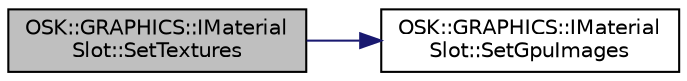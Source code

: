 digraph "OSK::GRAPHICS::IMaterialSlot::SetTextures"
{
 // LATEX_PDF_SIZE
  edge [fontname="Helvetica",fontsize="10",labelfontname="Helvetica",labelfontsize="10"];
  node [fontname="Helvetica",fontsize="10",shape=record];
  rankdir="LR";
  Node1 [label="OSK::GRAPHICS::IMaterial\lSlot::SetTextures",height=0.2,width=0.4,color="black", fillcolor="grey75", style="filled", fontcolor="black",tooltip="Establece las texturas que serán asignadas al binding con el nombre dado. Puede usarse esta función p..."];
  Node1 -> Node2 [color="midnightblue",fontsize="10",style="solid",fontname="Helvetica"];
  Node2 [label="OSK::GRAPHICS::IMaterial\lSlot::SetGpuImages",height=0.2,width=0.4,color="black", fillcolor="white", style="filled",URL="$class_o_s_k_1_1_g_r_a_p_h_i_c_s_1_1_i_material_slot.html#a697cdef3d31ed21fde3b92a3732fbd6c",tooltip="Establece la imagen que será asignada al binding con el nombre dado. Puede usarse esta función para a..."];
}
